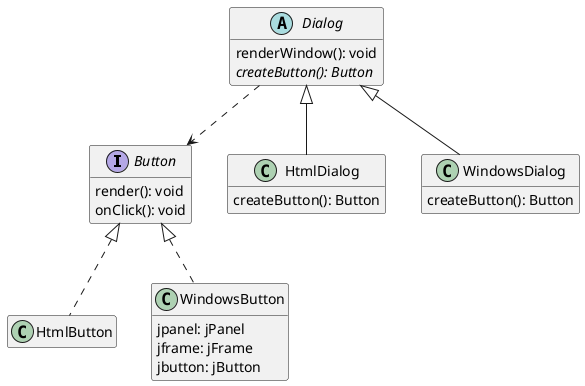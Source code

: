 @startuml
'https://plantuml.com/class-diagram
hide empty member

interface Button {
    render(): void
    onClick(): void
}

class HtmlButton implements Button {
}

class WindowsButton implements Button {
    jpanel: jPanel
    jframe: jFrame
    jbutton: jButton
}

abstract Dialog {
    renderWindow(): void
    {abstract} createButton(): Button
}
Dialog ..> Button

class HtmlDialog extends Dialog {
    createButton(): Button
}

class WindowsDialog extends Dialog {
    createButton(): Button
}

@enduml